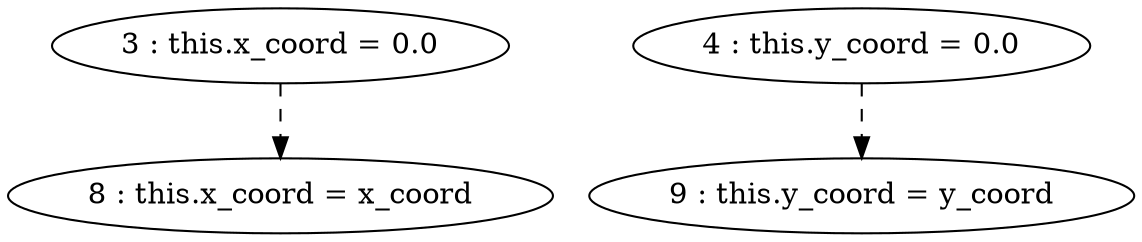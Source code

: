 digraph G {
"3 : this.x_coord = 0.0"
"3 : this.x_coord = 0.0" -> "8 : this.x_coord = x_coord" [style=dashed]
"4 : this.y_coord = 0.0"
"4 : this.y_coord = 0.0" -> "9 : this.y_coord = y_coord" [style=dashed]
"8 : this.x_coord = x_coord"
"9 : this.y_coord = y_coord"
}